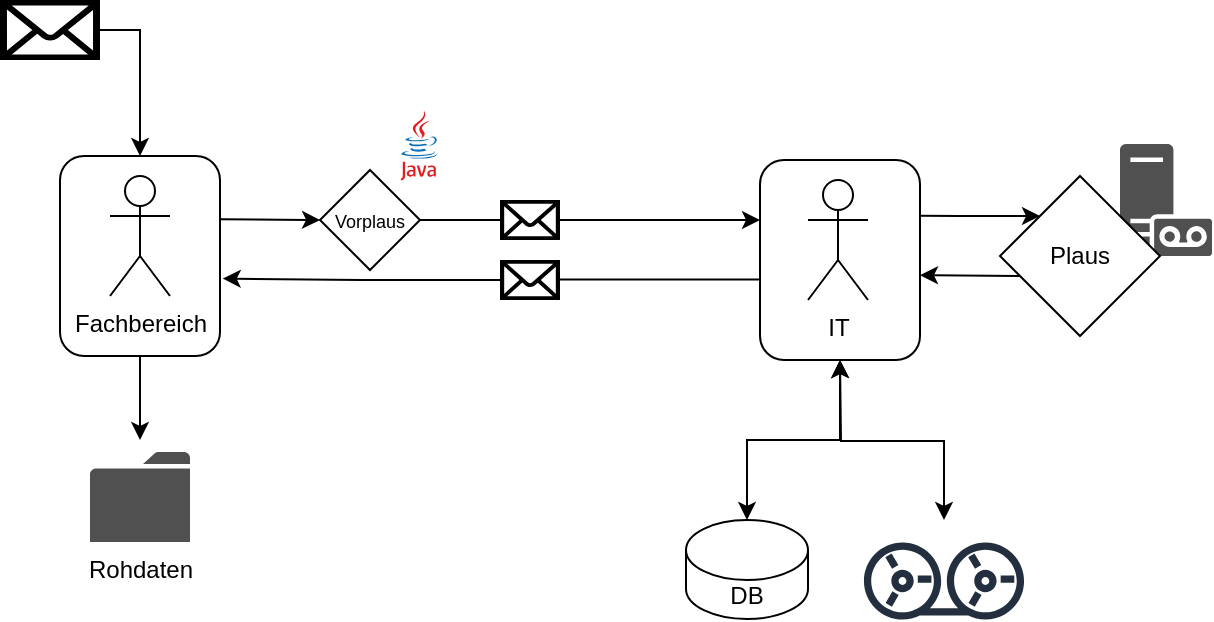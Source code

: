 <mxfile version="14.8.0" type="github">
  <diagram id="AeT23atfMXd0uCMFiQIc" name="Page-1">
    <mxGraphModel dx="1122" dy="626" grid="1" gridSize="10" guides="1" tooltips="1" connect="1" arrows="1" fold="1" page="1" pageScale="1" pageWidth="827" pageHeight="1169" math="0" shadow="0">
      <root>
        <mxCell id="0" />
        <mxCell id="1" parent="0" />
        <mxCell id="8ohsTLq1N4-sM_qIcSxp-53" style="edgeStyle=orthogonalEdgeStyle;rounded=0;orthogonalLoop=1;jettySize=auto;html=1;exitX=0.5;exitY=0;exitDx=0;exitDy=0;startArrow=classic;startFill=1;endArrow=classic;endFill=1;" edge="1" parent="1" source="8ohsTLq1N4-sM_qIcSxp-49">
          <mxGeometry relative="1" as="geometry">
            <mxPoint x="430" y="240.0" as="targetPoint" />
          </mxGeometry>
        </mxCell>
        <mxCell id="8ohsTLq1N4-sM_qIcSxp-49" value="" style="rounded=1;whiteSpace=wrap;html=1;fillColor=#ffffff;strokeWidth=0;opacity=0;" vertex="1" parent="1">
          <mxGeometry x="444" y="320" width="76" height="50" as="geometry" />
        </mxCell>
        <mxCell id="8ohsTLq1N4-sM_qIcSxp-61" style="edgeStyle=orthogonalEdgeStyle;rounded=0;orthogonalLoop=1;jettySize=auto;html=1;exitX=0.5;exitY=1;exitDx=0;exitDy=0;startArrow=none;startFill=0;endArrow=classic;endFill=1;" edge="1" parent="1" source="8ohsTLq1N4-sM_qIcSxp-40">
          <mxGeometry relative="1" as="geometry">
            <mxPoint x="80" y="280" as="targetPoint" />
          </mxGeometry>
        </mxCell>
        <mxCell id="8ohsTLq1N4-sM_qIcSxp-40" value="" style="rounded=1;whiteSpace=wrap;html=1;fillColor=#ffffff;" vertex="1" parent="1">
          <mxGeometry x="40" y="138" width="80" height="100" as="geometry" />
        </mxCell>
        <mxCell id="8ohsTLq1N4-sM_qIcSxp-52" style="edgeStyle=orthogonalEdgeStyle;rounded=0;orthogonalLoop=1;jettySize=auto;html=1;exitX=0.5;exitY=1;exitDx=0;exitDy=0;entryX=0.5;entryY=0;entryDx=0;entryDy=0;entryPerimeter=0;startArrow=classic;startFill=1;endArrow=classic;endFill=1;" edge="1" parent="1" source="8ohsTLq1N4-sM_qIcSxp-39" target="8ohsTLq1N4-sM_qIcSxp-34">
          <mxGeometry relative="1" as="geometry" />
        </mxCell>
        <mxCell id="8ohsTLq1N4-sM_qIcSxp-39" value="" style="rounded=1;whiteSpace=wrap;html=1;fillColor=#ffffff;" vertex="1" parent="1">
          <mxGeometry x="390" y="140" width="80" height="100" as="geometry" />
        </mxCell>
        <mxCell id="8ohsTLq1N4-sM_qIcSxp-3" value="&lt;font style=&quot;font-size: 9px&quot;&gt;Vorplaus&lt;/font&gt;" style="rhombus;whiteSpace=wrap;html=1;" vertex="1" parent="1">
          <mxGeometry x="170" y="145" width="50" height="50" as="geometry" />
        </mxCell>
        <mxCell id="8ohsTLq1N4-sM_qIcSxp-1" value="Fachbereich" style="shape=umlActor;verticalLabelPosition=bottom;verticalAlign=top;html=1;outlineConnect=0;" vertex="1" parent="1">
          <mxGeometry x="65" y="148" width="30" height="60" as="geometry" />
        </mxCell>
        <mxCell id="8ohsTLq1N4-sM_qIcSxp-11" value="IT" style="shape=umlActor;verticalLabelPosition=bottom;verticalAlign=top;html=1;outlineConnect=0;" vertex="1" parent="1">
          <mxGeometry x="414" y="150" width="30" height="60" as="geometry" />
        </mxCell>
        <mxCell id="8ohsTLq1N4-sM_qIcSxp-16" value="" style="pointerEvents=1;shadow=0;dashed=0;html=1;strokeColor=none;fillColor=#505050;labelPosition=center;verticalLabelPosition=bottom;verticalAlign=top;outlineConnect=0;align=center;shape=mxgraph.office.communications.voice_mail_preview;" vertex="1" parent="1">
          <mxGeometry x="570" y="132" width="46" height="56" as="geometry" />
        </mxCell>
        <mxCell id="8ohsTLq1N4-sM_qIcSxp-27" style="edgeStyle=orthogonalEdgeStyle;rounded=0;orthogonalLoop=1;jettySize=auto;html=1;exitX=0;exitY=0;exitDx=0;exitDy=0;startArrow=classic;startFill=1;endArrow=none;endFill=0;" edge="1" parent="1" source="8ohsTLq1N4-sM_qIcSxp-17">
          <mxGeometry relative="1" as="geometry">
            <mxPoint x="470" y="167.857" as="targetPoint" />
          </mxGeometry>
        </mxCell>
        <mxCell id="8ohsTLq1N4-sM_qIcSxp-17" value="Plaus" style="rhombus;whiteSpace=wrap;html=1;" vertex="1" parent="1">
          <mxGeometry x="510" y="148" width="80" height="80" as="geometry" />
        </mxCell>
        <mxCell id="8ohsTLq1N4-sM_qIcSxp-18" value="" style="endArrow=classic;html=1;exitX=1;exitY=0.5;exitDx=0;exitDy=0;exitPerimeter=0;" edge="1" parent="1" source="8ohsTLq1N4-sM_qIcSxp-20">
          <mxGeometry width="50" height="50" relative="1" as="geometry">
            <mxPoint x="164" y="169.76" as="sourcePoint" />
            <mxPoint x="390" y="170" as="targetPoint" />
          </mxGeometry>
        </mxCell>
        <mxCell id="8ohsTLq1N4-sM_qIcSxp-20" value="" style="shape=mxgraph.signs.tech.mail;html=1;pointerEvents=1;fillColor=#000000;strokeColor=none;verticalLabelPosition=bottom;verticalAlign=top;align=center;" vertex="1" parent="1">
          <mxGeometry x="260" y="160" width="30" height="20" as="geometry" />
        </mxCell>
        <mxCell id="8ohsTLq1N4-sM_qIcSxp-23" style="edgeStyle=orthogonalEdgeStyle;rounded=0;orthogonalLoop=1;jettySize=auto;html=1;exitX=0;exitY=0.5;exitDx=0;exitDy=0;exitPerimeter=0;startArrow=none;startFill=0;endArrow=classic;endFill=1;entryX=1.017;entryY=0.613;entryDx=0;entryDy=0;entryPerimeter=0;" edge="1" parent="1" source="8ohsTLq1N4-sM_qIcSxp-22" target="8ohsTLq1N4-sM_qIcSxp-40">
          <mxGeometry relative="1" as="geometry">
            <mxPoint x="180" y="200" as="targetPoint" />
          </mxGeometry>
        </mxCell>
        <mxCell id="8ohsTLq1N4-sM_qIcSxp-22" value="" style="shape=mxgraph.signs.tech.mail;html=1;pointerEvents=1;fillColor=#000000;strokeColor=none;verticalLabelPosition=bottom;verticalAlign=top;align=center;" vertex="1" parent="1">
          <mxGeometry x="260" y="190" width="30" height="20" as="geometry" />
        </mxCell>
        <mxCell id="8ohsTLq1N4-sM_qIcSxp-24" value="" style="endArrow=none;html=1;exitX=0;exitY=0.5;exitDx=0;exitDy=0;exitPerimeter=0;" edge="1" parent="1" source="8ohsTLq1N4-sM_qIcSxp-20">
          <mxGeometry width="50" height="50" relative="1" as="geometry">
            <mxPoint x="320" y="300" as="sourcePoint" />
            <mxPoint x="220" y="170" as="targetPoint" />
          </mxGeometry>
        </mxCell>
        <mxCell id="8ohsTLq1N4-sM_qIcSxp-25" value="" style="endArrow=none;html=1;exitX=0;exitY=0.5;exitDx=0;exitDy=0;exitPerimeter=0;" edge="1" parent="1">
          <mxGeometry width="50" height="50" relative="1" as="geometry">
            <mxPoint x="390" y="199.76" as="sourcePoint" />
            <mxPoint x="290" y="199.76" as="targetPoint" />
          </mxGeometry>
        </mxCell>
        <mxCell id="8ohsTLq1N4-sM_qIcSxp-31" value="" style="endArrow=classic;html=1;" edge="1" parent="1">
          <mxGeometry width="50" height="50" relative="1" as="geometry">
            <mxPoint x="520" y="198" as="sourcePoint" />
            <mxPoint x="470" y="197.58" as="targetPoint" />
          </mxGeometry>
        </mxCell>
        <mxCell id="8ohsTLq1N4-sM_qIcSxp-34" value="DB" style="shape=cylinder3;whiteSpace=wrap;html=1;boundedLbl=1;backgroundOutline=1;size=15;fillColor=#ffffff;" vertex="1" parent="1">
          <mxGeometry x="353" y="320" width="61" height="49.5" as="geometry" />
        </mxCell>
        <mxCell id="8ohsTLq1N4-sM_qIcSxp-36" value="" style="outlineConnect=0;fontColor=#232F3E;gradientColor=none;fillColor=#232F3E;strokeColor=none;dashed=0;verticalLabelPosition=bottom;verticalAlign=top;align=center;html=1;fontSize=12;fontStyle=0;aspect=fixed;pointerEvents=1;shape=mxgraph.aws4.tape_storage;" vertex="1" parent="1">
          <mxGeometry x="441.97" y="331" width="80.06" height="39" as="geometry" />
        </mxCell>
        <mxCell id="8ohsTLq1N4-sM_qIcSxp-43" value="" style="endArrow=none;html=1;exitX=0;exitY=0.5;exitDx=0;exitDy=0;endFill=0;startArrow=classic;startFill=1;" edge="1" parent="1" source="8ohsTLq1N4-sM_qIcSxp-3">
          <mxGeometry width="50" height="50" relative="1" as="geometry">
            <mxPoint x="160" y="169.58" as="sourcePoint" />
            <mxPoint x="120" y="169.58" as="targetPoint" />
          </mxGeometry>
        </mxCell>
        <mxCell id="8ohsTLq1N4-sM_qIcSxp-57" style="edgeStyle=orthogonalEdgeStyle;rounded=0;orthogonalLoop=1;jettySize=auto;html=1;exitX=1;exitY=0.5;exitDx=0;exitDy=0;exitPerimeter=0;entryX=0.5;entryY=0;entryDx=0;entryDy=0;startArrow=none;startFill=0;endArrow=classic;endFill=1;" edge="1" parent="1" source="8ohsTLq1N4-sM_qIcSxp-54" target="8ohsTLq1N4-sM_qIcSxp-40">
          <mxGeometry relative="1" as="geometry" />
        </mxCell>
        <mxCell id="8ohsTLq1N4-sM_qIcSxp-54" value="" style="shape=mxgraph.signs.tech.mail;html=1;pointerEvents=1;fillColor=#000000;strokeColor=none;verticalLabelPosition=bottom;verticalAlign=top;align=center;" vertex="1" parent="1">
          <mxGeometry x="10" y="60" width="50" height="30" as="geometry" />
        </mxCell>
        <mxCell id="8ohsTLq1N4-sM_qIcSxp-59" value="" style="dashed=0;outlineConnect=0;html=1;align=center;labelPosition=center;verticalLabelPosition=bottom;verticalAlign=top;shape=mxgraph.weblogos.java;strokeWidth=0;fillColor=#ffffff;" vertex="1" parent="1">
          <mxGeometry x="210" y="115" width="18.52" height="35" as="geometry" />
        </mxCell>
        <mxCell id="8ohsTLq1N4-sM_qIcSxp-60" value="Rohdaten" style="pointerEvents=1;shadow=0;dashed=0;html=1;strokeColor=none;fillColor=#505050;labelPosition=center;verticalLabelPosition=bottom;verticalAlign=top;outlineConnect=0;align=center;shape=mxgraph.office.concepts.folder;" vertex="1" parent="1">
          <mxGeometry x="55" y="286" width="50" height="45" as="geometry" />
        </mxCell>
      </root>
    </mxGraphModel>
  </diagram>
</mxfile>
